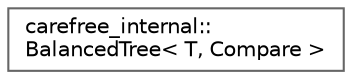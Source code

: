 digraph "类继承关系图"
{
 // LATEX_PDF_SIZE
  bgcolor="transparent";
  edge [fontname=Helvetica,fontsize=10,labelfontname=Helvetica,labelfontsize=10];
  node [fontname=Helvetica,fontsize=10,shape=box,height=0.2,width=0.4];
  rankdir="LR";
  Node0 [id="Node000000",label="carefree_internal::\lBalancedTree\< T, Compare \>",height=0.2,width=0.4,color="grey40", fillcolor="white", style="filled",URL="$classcarefree__internal_1_1_balanced_tree.html",tooltip=" "];
}
